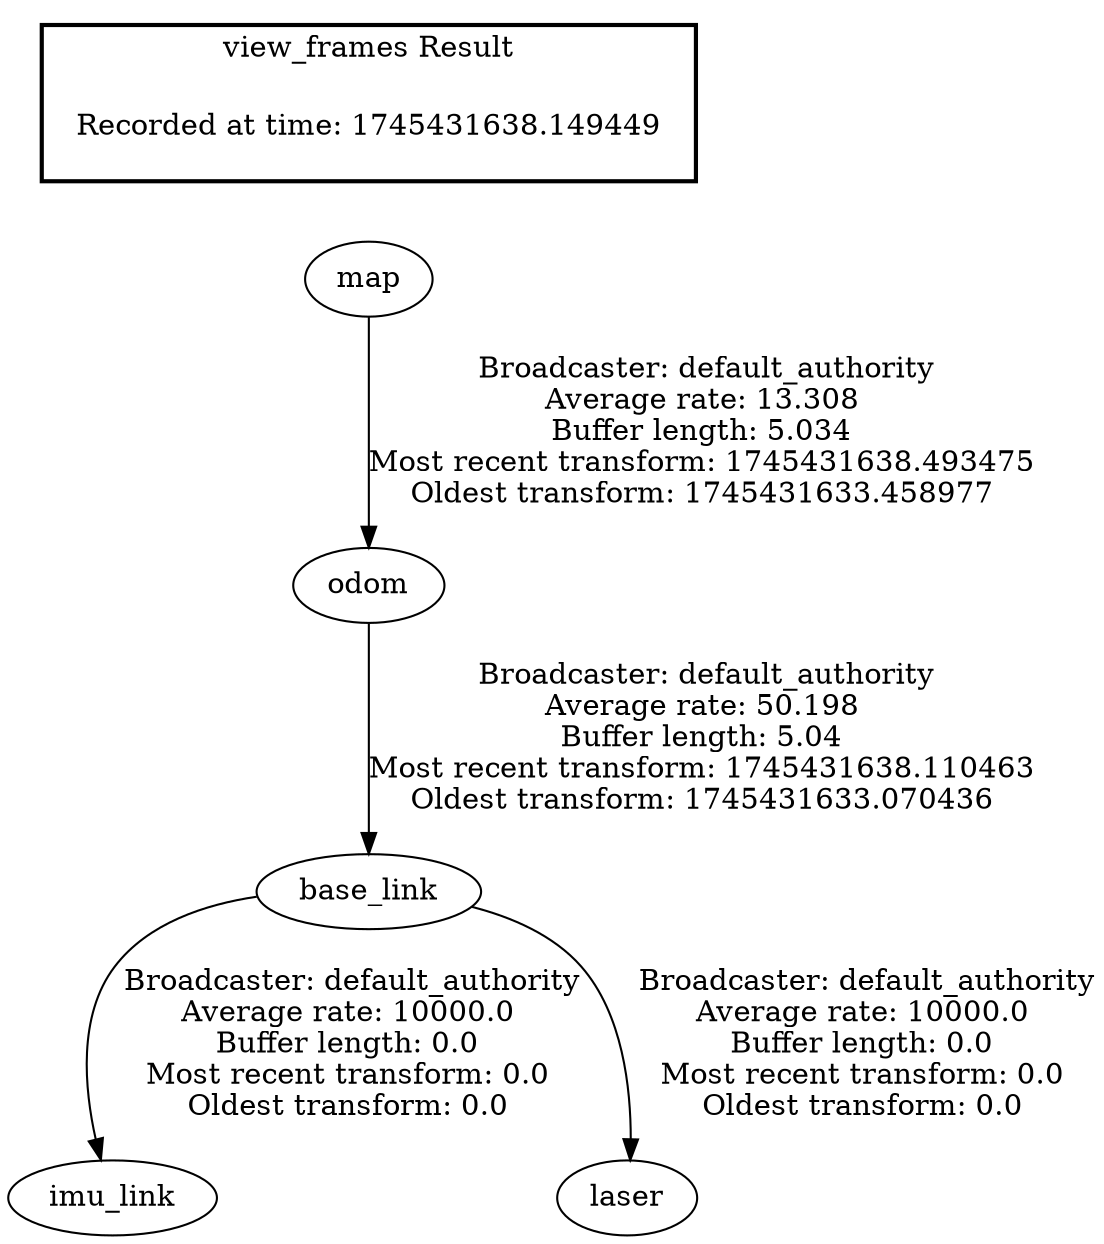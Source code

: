 digraph G {
"map" -> "odom"[label=" Broadcaster: default_authority\nAverage rate: 13.308\nBuffer length: 5.034\nMost recent transform: 1745431638.493475\nOldest transform: 1745431633.458977\n"];
"base_link" -> "imu_link"[label=" Broadcaster: default_authority\nAverage rate: 10000.0\nBuffer length: 0.0\nMost recent transform: 0.0\nOldest transform: 0.0\n"];
"odom" -> "base_link"[label=" Broadcaster: default_authority\nAverage rate: 50.198\nBuffer length: 5.04\nMost recent transform: 1745431638.110463\nOldest transform: 1745431633.070436\n"];
"base_link" -> "laser"[label=" Broadcaster: default_authority\nAverage rate: 10000.0\nBuffer length: 0.0\nMost recent transform: 0.0\nOldest transform: 0.0\n"];
edge [style=invis];
 subgraph cluster_legend { style=bold; color=black; label ="view_frames Result";
"Recorded at time: 1745431638.149449"[ shape=plaintext ] ;
}->"map";
}